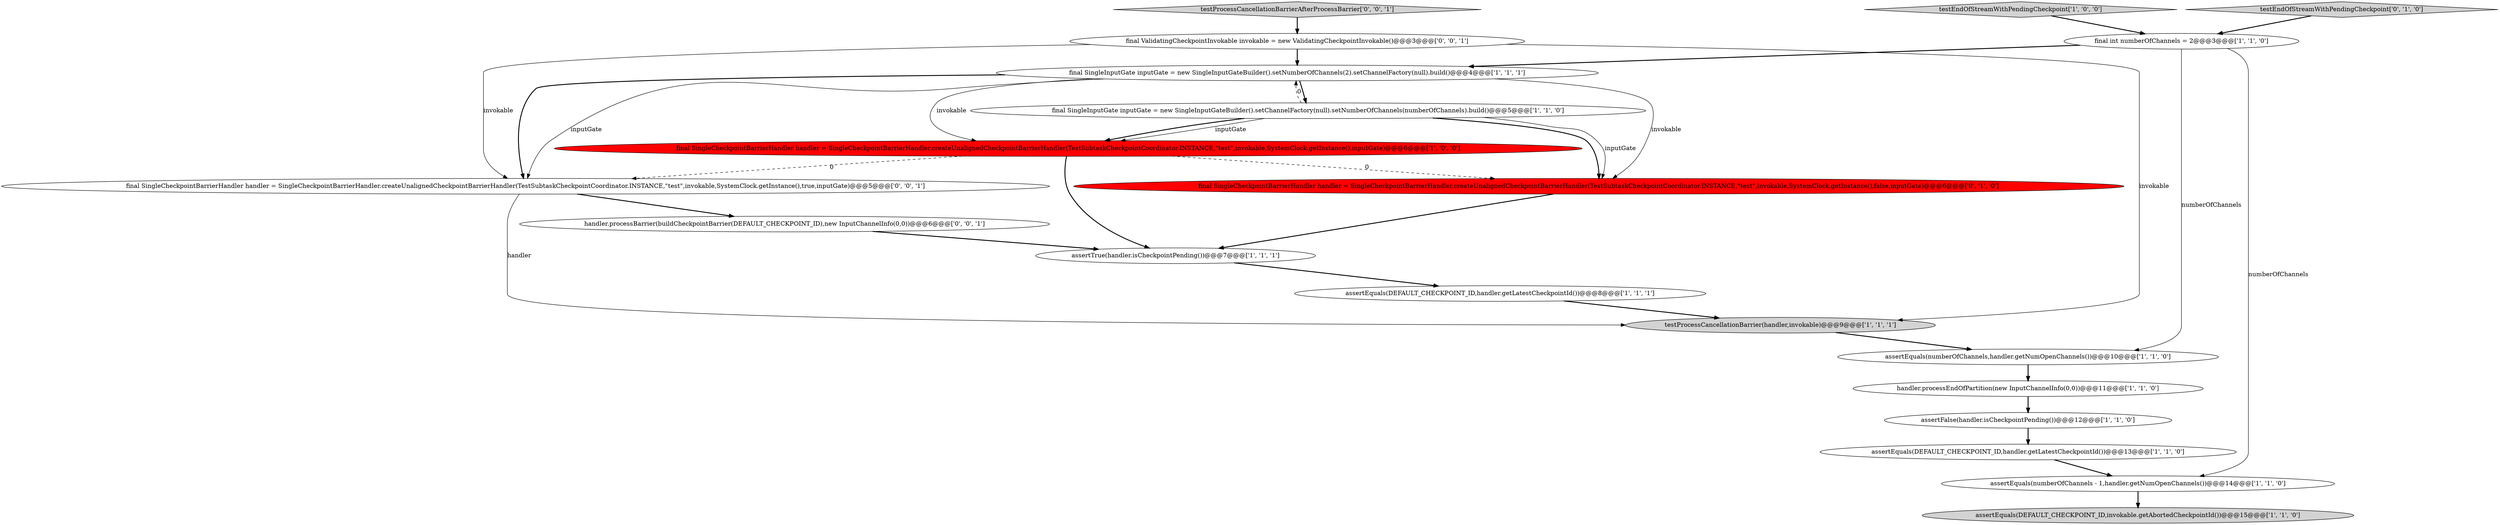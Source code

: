 digraph {
7 [style = filled, label = "final SingleInputGate inputGate = new SingleInputGateBuilder().setNumberOfChannels(2).setChannelFactory(null).build()@@@4@@@['1', '1', '1']", fillcolor = white, shape = ellipse image = "AAA0AAABBB1BBB"];
8 [style = filled, label = "assertEquals(numberOfChannels,handler.getNumOpenChannels())@@@10@@@['1', '1', '0']", fillcolor = white, shape = ellipse image = "AAA0AAABBB1BBB"];
3 [style = filled, label = "final int numberOfChannels = 2@@@3@@@['1', '1', '0']", fillcolor = white, shape = ellipse image = "AAA0AAABBB1BBB"];
2 [style = filled, label = "assertEquals(DEFAULT_CHECKPOINT_ID,handler.getLatestCheckpointId())@@@13@@@['1', '1', '0']", fillcolor = white, shape = ellipse image = "AAA0AAABBB1BBB"];
9 [style = filled, label = "final SingleCheckpointBarrierHandler handler = SingleCheckpointBarrierHandler.createUnalignedCheckpointBarrierHandler(TestSubtaskCheckpointCoordinator.INSTANCE,\"test\",invokable,SystemClock.getInstance(),inputGate)@@@6@@@['1', '0', '0']", fillcolor = red, shape = ellipse image = "AAA1AAABBB1BBB"];
15 [style = filled, label = "final SingleCheckpointBarrierHandler handler = SingleCheckpointBarrierHandler.createUnalignedCheckpointBarrierHandler(TestSubtaskCheckpointCoordinator.INSTANCE,\"test\",invokable,SystemClock.getInstance(),false,inputGate)@@@6@@@['0', '1', '0']", fillcolor = red, shape = ellipse image = "AAA1AAABBB2BBB"];
13 [style = filled, label = "assertEquals(DEFAULT_CHECKPOINT_ID,handler.getLatestCheckpointId())@@@8@@@['1', '1', '1']", fillcolor = white, shape = ellipse image = "AAA0AAABBB1BBB"];
16 [style = filled, label = "testProcessCancellationBarrierAfterProcessBarrier['0', '0', '1']", fillcolor = lightgray, shape = diamond image = "AAA0AAABBB3BBB"];
17 [style = filled, label = "handler.processBarrier(buildCheckpointBarrier(DEFAULT_CHECKPOINT_ID),new InputChannelInfo(0,0))@@@6@@@['0', '0', '1']", fillcolor = white, shape = ellipse image = "AAA0AAABBB3BBB"];
18 [style = filled, label = "final SingleCheckpointBarrierHandler handler = SingleCheckpointBarrierHandler.createUnalignedCheckpointBarrierHandler(TestSubtaskCheckpointCoordinator.INSTANCE,\"test\",invokable,SystemClock.getInstance(),true,inputGate)@@@5@@@['0', '0', '1']", fillcolor = white, shape = ellipse image = "AAA0AAABBB3BBB"];
19 [style = filled, label = "final ValidatingCheckpointInvokable invokable = new ValidatingCheckpointInvokable()@@@3@@@['0', '0', '1']", fillcolor = white, shape = ellipse image = "AAA0AAABBB3BBB"];
11 [style = filled, label = "handler.processEndOfPartition(new InputChannelInfo(0,0))@@@11@@@['1', '1', '0']", fillcolor = white, shape = ellipse image = "AAA0AAABBB1BBB"];
14 [style = filled, label = "testEndOfStreamWithPendingCheckpoint['0', '1', '0']", fillcolor = lightgray, shape = diamond image = "AAA0AAABBB2BBB"];
10 [style = filled, label = "assertEquals(DEFAULT_CHECKPOINT_ID,invokable.getAbortedCheckpointId())@@@15@@@['1', '1', '0']", fillcolor = lightgray, shape = ellipse image = "AAA0AAABBB1BBB"];
1 [style = filled, label = "final SingleInputGate inputGate = new SingleInputGateBuilder().setChannelFactory(null).setNumberOfChannels(numberOfChannels).build()@@@5@@@['1', '1', '0']", fillcolor = white, shape = ellipse image = "AAA0AAABBB1BBB"];
0 [style = filled, label = "assertFalse(handler.isCheckpointPending())@@@12@@@['1', '1', '0']", fillcolor = white, shape = ellipse image = "AAA0AAABBB1BBB"];
6 [style = filled, label = "testEndOfStreamWithPendingCheckpoint['1', '0', '0']", fillcolor = lightgray, shape = diamond image = "AAA0AAABBB1BBB"];
12 [style = filled, label = "testProcessCancellationBarrier(handler,invokable)@@@9@@@['1', '1', '1']", fillcolor = lightgray, shape = ellipse image = "AAA0AAABBB1BBB"];
5 [style = filled, label = "assertTrue(handler.isCheckpointPending())@@@7@@@['1', '1', '1']", fillcolor = white, shape = ellipse image = "AAA0AAABBB1BBB"];
4 [style = filled, label = "assertEquals(numberOfChannels - 1,handler.getNumOpenChannels())@@@14@@@['1', '1', '0']", fillcolor = white, shape = ellipse image = "AAA0AAABBB1BBB"];
4->10 [style = bold, label=""];
6->3 [style = bold, label=""];
14->3 [style = bold, label=""];
17->5 [style = bold, label=""];
7->1 [style = bold, label=""];
9->18 [style = dashed, label="0"];
1->15 [style = bold, label=""];
0->2 [style = bold, label=""];
18->17 [style = bold, label=""];
16->19 [style = bold, label=""];
2->4 [style = bold, label=""];
15->5 [style = bold, label=""];
1->9 [style = bold, label=""];
1->9 [style = solid, label="inputGate"];
19->12 [style = solid, label="invokable"];
11->0 [style = bold, label=""];
13->12 [style = bold, label=""];
7->15 [style = solid, label="invokable"];
7->9 [style = solid, label="invokable"];
3->7 [style = bold, label=""];
12->8 [style = bold, label=""];
5->13 [style = bold, label=""];
3->8 [style = solid, label="numberOfChannels"];
9->5 [style = bold, label=""];
7->18 [style = bold, label=""];
19->18 [style = solid, label="invokable"];
1->15 [style = solid, label="inputGate"];
7->18 [style = solid, label="inputGate"];
1->7 [style = dashed, label="0"];
8->11 [style = bold, label=""];
18->12 [style = solid, label="handler"];
19->7 [style = bold, label=""];
3->4 [style = solid, label="numberOfChannels"];
9->15 [style = dashed, label="0"];
}
